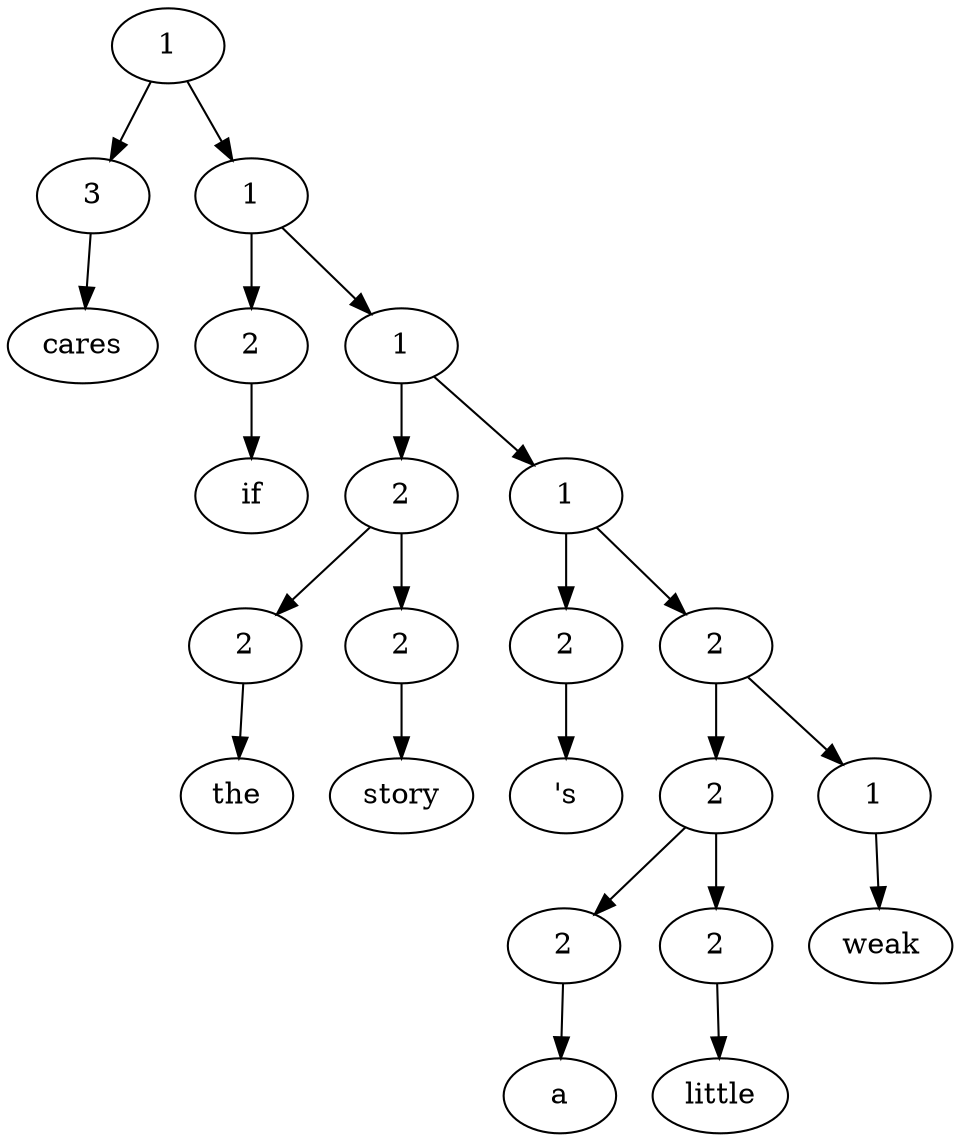 digraph G{Node0 [label="1"]
Node0 -> Node1
Node0 -> Node3
Node1 [label="3"]
Node1 -> Node2
Node3 [label="1"]
Node3 -> Node4
Node3 -> Node6
Node2 [label="cares"]
Node4 [label="2"]
Node4 -> Node5
Node6 [label="1"]
Node6 -> Node7
Node6 -> Node12
Node5 [label="if"]
Node7 [label="2"]
Node7 -> Node8
Node7 -> Node10
Node12 [label="1"]
Node12 -> Node13
Node12 -> Node15
Node8 [label="2"]
Node8 -> Node9
Node10 [label="2"]
Node10 -> Node11
Node13 [label="2"]
Node13 -> Node14
Node15 [label="2"]
Node15 -> Node16
Node15 -> Node21
Node9 [label="the"]
Node11 [label="story"]
Node14 [label="'s"]
Node16 [label="2"]
Node16 -> Node17
Node16 -> Node19
Node21 [label="1"]
Node21 -> Node22
Node17 [label="2"]
Node17 -> Node18
Node19 [label="2"]
Node19 -> Node20
Node22 [label="weak"]
Node18 [label="a"]
Node20 [label="little"]
}
